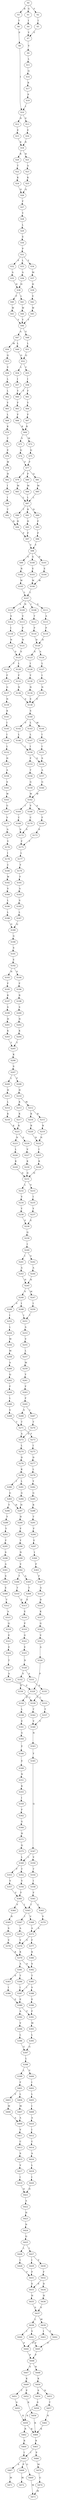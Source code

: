 strict digraph  {
	S0 -> S1 [ label = G ];
	S0 -> S2 [ label = F ];
	S0 -> S3 [ label = R ];
	S1 -> S4 [ label = I ];
	S2 -> S5 [ label = I ];
	S3 -> S6 [ label = T ];
	S4 -> S7 [ label = Y ];
	S5 -> S7 [ label = Y ];
	S6 -> S8 [ label = P ];
	S7 -> S9 [ label = V ];
	S8 -> S10 [ label = I ];
	S9 -> S11 [ label = L ];
	S10 -> S12 [ label = D ];
	S10 -> S13 [ label = E ];
	S11 -> S14 [ label = Q ];
	S12 -> S15 [ label = E ];
	S13 -> S16 [ label = E ];
	S14 -> S17 [ label = R ];
	S15 -> S18 [ label = K ];
	S16 -> S18 [ label = K ];
	S17 -> S19 [ label = P ];
	S18 -> S20 [ label = K ];
	S18 -> S21 [ label = R ];
	S19 -> S10 [ label = I ];
	S20 -> S22 [ label = T ];
	S21 -> S23 [ label = A ];
	S22 -> S24 [ label = K ];
	S23 -> S25 [ label = K ];
	S24 -> S26 [ label = Q ];
	S25 -> S26 [ label = Q ];
	S26 -> S27 [ label = F ];
	S27 -> S28 [ label = Y ];
	S28 -> S29 [ label = L ];
	S29 -> S30 [ label = E ];
	S30 -> S31 [ label = P ];
	S31 -> S32 [ label = F ];
	S31 -> S33 [ label = L ];
	S31 -> S34 [ label = Y ];
	S32 -> S35 [ label = A ];
	S33 -> S36 [ label = A ];
	S34 -> S37 [ label = M ];
	S35 -> S38 [ label = H ];
	S36 -> S38 [ label = H ];
	S37 -> S39 [ label = H ];
	S38 -> S40 [ label = F ];
	S38 -> S41 [ label = L ];
	S39 -> S42 [ label = V ];
	S40 -> S43 [ label = W ];
	S41 -> S44 [ label = W ];
	S42 -> S45 [ label = W ];
	S43 -> S46 [ label = Y ];
	S44 -> S46 [ label = Y ];
	S45 -> S46 [ label = Y ];
	S46 -> S47 [ label = A ];
	S46 -> S48 [ label = G ];
	S47 -> S49 [ label = L ];
	S47 -> S50 [ label = M ];
	S48 -> S51 [ label = L ];
	S49 -> S52 [ label = Q ];
	S50 -> S53 [ label = Q ];
	S51 -> S52 [ label = Q ];
	S52 -> S54 [ label = L ];
	S52 -> S55 [ label = C ];
	S53 -> S56 [ label = V ];
	S54 -> S57 [ label = I ];
	S55 -> S58 [ label = I ];
	S56 -> S59 [ label = L ];
	S57 -> S60 [ label = Y ];
	S58 -> S61 [ label = F ];
	S58 -> S60 [ label = Y ];
	S59 -> S62 [ label = L ];
	S60 -> S63 [ label = F ];
	S61 -> S64 [ label = Y ];
	S62 -> S65 [ label = Y ];
	S63 -> S66 [ label = F ];
	S64 -> S67 [ label = F ];
	S65 -> S68 [ label = L ];
	S66 -> S69 [ label = K ];
	S67 -> S69 [ label = K ];
	S68 -> S70 [ label = K ];
	S69 -> S71 [ label = V ];
	S69 -> S72 [ label = M ];
	S70 -> S73 [ label = T ];
	S71 -> S74 [ label = Q ];
	S72 -> S75 [ label = Q ];
	S73 -> S76 [ label = E ];
	S74 -> S77 [ label = F ];
	S75 -> S77 [ label = F ];
	S76 -> S78 [ label = W ];
	S77 -> S79 [ label = T ];
	S77 -> S80 [ label = P ];
	S77 -> S81 [ label = Q ];
	S78 -> S82 [ label = H ];
	S79 -> S83 [ label = M ];
	S80 -> S84 [ label = M ];
	S81 -> S85 [ label = M ];
	S82 -> S86 [ label = I ];
	S83 -> S87 [ label = L ];
	S84 -> S87 [ label = L ];
	S85 -> S87 [ label = L ];
	S86 -> S88 [ label = I ];
	S87 -> S89 [ label = N ];
	S87 -> S90 [ label = T ];
	S87 -> S91 [ label = R ];
	S88 -> S92 [ label = T ];
	S89 -> S93 [ label = P ];
	S90 -> S94 [ label = H ];
	S91 -> S95 [ label = H ];
	S92 -> S94 [ label = H ];
	S93 -> S96 [ label = P ];
	S94 -> S97 [ label = P ];
	S95 -> S97 [ label = P ];
	S96 -> S98 [ label = Y ];
	S97 -> S98 [ label = Y ];
	S98 -> S99 [ label = S ];
	S98 -> S100 [ label = G ];
	S98 -> S101 [ label = D ];
	S99 -> S102 [ label = R ];
	S100 -> S103 [ label = E ];
	S101 -> S104 [ label = E ];
	S102 -> S105 [ label = W ];
	S103 -> S106 [ label = W ];
	S104 -> S106 [ label = W ];
	S105 -> S107 [ label = L ];
	S106 -> S107 [ label = L ];
	S107 -> S108 [ label = I ];
	S107 -> S109 [ label = N ];
	S107 -> S110 [ label = A ];
	S107 -> S111 [ label = S ];
	S108 -> S112 [ label = T ];
	S109 -> S113 [ label = V ];
	S110 -> S114 [ label = S ];
	S111 -> S115 [ label = A ];
	S112 -> S116 [ label = P ];
	S113 -> S117 [ label = P ];
	S114 -> S118 [ label = I ];
	S115 -> S119 [ label = P ];
	S116 -> S120 [ label = D ];
	S117 -> S121 [ label = N ];
	S118 -> S122 [ label = N ];
	S119 -> S120 [ label = D ];
	S120 -> S123 [ label = S ];
	S120 -> S124 [ label = A ];
	S121 -> S125 [ label = S ];
	S122 -> S125 [ label = S ];
	S123 -> S126 [ label = I ];
	S124 -> S127 [ label = L ];
	S125 -> S128 [ label = L ];
	S125 -> S129 [ label = F ];
	S126 -> S130 [ label = Y ];
	S127 -> S131 [ label = I ];
	S128 -> S132 [ label = F ];
	S129 -> S133 [ label = F ];
	S130 -> S134 [ label = N ];
	S131 -> S135 [ label = N ];
	S132 -> S136 [ label = N ];
	S133 -> S137 [ label = G ];
	S134 -> S138 [ label = E ];
	S135 -> S138 [ label = E ];
	S136 -> S138 [ label = E ];
	S137 -> S139 [ label = N ];
	S138 -> S140 [ label = S ];
	S139 -> S141 [ label = K ];
	S140 -> S142 [ label = V ];
	S140 -> S143 [ label = L ];
	S140 -> S144 [ label = M ];
	S141 -> S145 [ label = I ];
	S142 -> S146 [ label = L ];
	S143 -> S147 [ label = L ];
	S144 -> S148 [ label = I ];
	S145 -> S149 [ label = I ];
	S146 -> S150 [ label = I ];
	S147 -> S150 [ label = I ];
	S148 -> S151 [ label = I ];
	S149 -> S152 [ label = L ];
	S150 -> S153 [ label = F ];
	S150 -> S154 [ label = S ];
	S151 -> S154 [ label = S ];
	S152 -> S155 [ label = H ];
	S153 -> S156 [ label = T ];
	S154 -> S157 [ label = A ];
	S155 -> S158 [ label = A ];
	S156 -> S159 [ label = G ];
	S157 -> S160 [ label = G ];
	S158 -> S161 [ label = S ];
	S159 -> S162 [ label = W ];
	S160 -> S162 [ label = W ];
	S161 -> S163 [ label = W ];
	S162 -> S164 [ label = I ];
	S162 -> S165 [ label = A ];
	S162 -> S166 [ label = V ];
	S163 -> S167 [ label = G ];
	S164 -> S168 [ label = C ];
	S165 -> S169 [ label = F ];
	S166 -> S170 [ label = C ];
	S167 -> S171 [ label = V ];
	S168 -> S172 [ label = S ];
	S169 -> S173 [ label = S ];
	S170 -> S172 [ label = S ];
	S171 -> S174 [ label = A ];
	S172 -> S175 [ label = F ];
	S173 -> S175 [ label = F ];
	S174 -> S176 [ label = V ];
	S175 -> S177 [ label = L ];
	S176 -> S178 [ label = I ];
	S177 -> S179 [ label = Y ];
	S178 -> S180 [ label = C ];
	S179 -> S181 [ label = F ];
	S180 -> S182 [ label = W ];
	S181 -> S183 [ label = A ];
	S182 -> S184 [ label = V ];
	S183 -> S185 [ label = S ];
	S184 -> S186 [ label = L ];
	S185 -> S187 [ label = L ];
	S186 -> S188 [ label = L ];
	S187 -> S189 [ label = Q ];
	S188 -> S189 [ label = Q ];
	S189 -> S190 [ label = G ];
	S190 -> S191 [ label = S ];
	S191 -> S192 [ label = E ];
	S192 -> S193 [ label = N ];
	S192 -> S194 [ label = S ];
	S193 -> S195 [ label = F ];
	S194 -> S196 [ label = F ];
	S195 -> S197 [ label = K ];
	S196 -> S198 [ label = R ];
	S197 -> S199 [ label = S ];
	S198 -> S200 [ label = S ];
	S199 -> S201 [ label = H ];
	S200 -> S202 [ label = N ];
	S201 -> S203 [ label = K ];
	S202 -> S204 [ label = K ];
	S203 -> S205 [ label = T ];
	S204 -> S205 [ label = T ];
	S205 -> S206 [ label = K ];
	S206 -> S207 [ label = S ];
	S207 -> S208 [ label = F ];
	S207 -> S209 [ label = L ];
	S208 -> S210 [ label = H ];
	S209 -> S211 [ label = H ];
	S210 -> S212 [ label = M ];
	S210 -> S213 [ label = K ];
	S211 -> S214 [ label = L ];
	S212 -> S215 [ label = R ];
	S212 -> S216 [ label = K ];
	S213 -> S217 [ label = K ];
	S214 -> S218 [ label = K ];
	S215 -> S219 [ label = R ];
	S216 -> S220 [ label = R ];
	S217 -> S221 [ label = K ];
	S218 -> S221 [ label = K ];
	S219 -> S222 [ label = N ];
	S220 -> S222 [ label = N ];
	S221 -> S223 [ label = N ];
	S221 -> S224 [ label = S ];
	S222 -> S225 [ label = I ];
	S223 -> S226 [ label = L ];
	S224 -> S227 [ label = V ];
	S225 -> S228 [ label = K ];
	S226 -> S229 [ label = K ];
	S227 -> S230 [ label = K ];
	S228 -> S231 [ label = D ];
	S229 -> S231 [ label = D ];
	S230 -> S231 [ label = D ];
	S231 -> S232 [ label = L ];
	S231 -> S233 [ label = V ];
	S232 -> S234 [ label = V ];
	S233 -> S235 [ label = I ];
	S234 -> S236 [ label = Y ];
	S235 -> S237 [ label = Y ];
	S236 -> S238 [ label = E ];
	S237 -> S238 [ label = E ];
	S238 -> S239 [ label = Q ];
	S239 -> S240 [ label = I ];
	S240 -> S241 [ label = I ];
	S240 -> S242 [ label = V ];
	S241 -> S243 [ label = A ];
	S242 -> S244 [ label = A ];
	S243 -> S245 [ label = H ];
	S244 -> S245 [ label = H ];
	S245 -> S246 [ label = V ];
	S245 -> S247 [ label = M ];
	S246 -> S248 [ label = I ];
	S246 -> S249 [ label = V ];
	S247 -> S250 [ label = I ];
	S248 -> S251 [ label = I ];
	S249 -> S252 [ label = I ];
	S250 -> S251 [ label = I ];
	S251 -> S253 [ label = A ];
	S252 -> S254 [ label = L ];
	S253 -> S255 [ label = V ];
	S254 -> S256 [ label = M ];
	S255 -> S257 [ label = L ];
	S256 -> S258 [ label = M ];
	S257 -> S259 [ label = M ];
	S258 -> S260 [ label = A ];
	S259 -> S261 [ label = Y ];
	S260 -> S262 [ label = Q ];
	S261 -> S263 [ label = F ];
	S262 -> S264 [ label = F ];
	S263 -> S265 [ label = F ];
	S264 -> S266 [ label = L ];
	S265 -> S267 [ label = I ];
	S265 -> S268 [ label = V ];
	S266 -> S269 [ label = V ];
	S267 -> S270 [ label = T ];
	S268 -> S271 [ label = T ];
	S269 -> S271 [ label = T ];
	S270 -> S272 [ label = A ];
	S271 -> S272 [ label = A ];
	S271 -> S273 [ label = F ];
	S272 -> S274 [ label = L ];
	S273 -> S275 [ label = I ];
	S274 -> S276 [ label = D ];
	S275 -> S277 [ label = D ];
	S276 -> S278 [ label = K ];
	S277 -> S279 [ label = L ];
	S278 -> S280 [ label = I ];
	S278 -> S281 [ label = L ];
	S279 -> S282 [ label = Y ];
	S280 -> S283 [ label = G ];
	S281 -> S284 [ label = G ];
	S282 -> S285 [ label = G ];
	S283 -> S286 [ label = Y ];
	S283 -> S287 [ label = H ];
	S284 -> S287 [ label = H ];
	S285 -> S288 [ label = R ];
	S286 -> S289 [ label = Y ];
	S287 -> S290 [ label = H ];
	S288 -> S291 [ label = T ];
	S289 -> S292 [ label = Y ];
	S290 -> S293 [ label = F ];
	S291 -> S294 [ label = F ];
	S292 -> S295 [ label = F ];
	S293 -> S296 [ label = Y ];
	S294 -> S297 [ label = E ];
	S295 -> S298 [ label = S ];
	S296 -> S299 [ label = N ];
	S297 -> S300 [ label = I ];
	S298 -> S301 [ label = A ];
	S299 -> S302 [ label = V ];
	S300 -> S303 [ label = P ];
	S301 -> S304 [ label = S ];
	S302 -> S305 [ label = A ];
	S302 -> S306 [ label = T ];
	S303 -> S307 [ label = F ];
	S304 -> S308 [ label = E ];
	S305 -> S309 [ label = T ];
	S306 -> S310 [ label = T ];
	S307 -> S311 [ label = A ];
	S308 -> S312 [ label = T ];
	S309 -> S313 [ label = E ];
	S310 -> S313 [ label = E ];
	S311 -> S314 [ label = D ];
	S312 -> S315 [ label = A ];
	S313 -> S316 [ label = E ];
	S314 -> S317 [ label = K ];
	S315 -> S318 [ label = Q ];
	S316 -> S319 [ label = P ];
	S317 -> S320 [ label = G ];
	S318 -> S321 [ label = E ];
	S319 -> S322 [ label = G ];
	S320 -> S323 [ label = V ];
	S321 -> S324 [ label = E ];
	S322 -> S325 [ label = E ];
	S323 -> S326 [ label = A ];
	S324 -> S327 [ label = T ];
	S325 -> S328 [ label = N ];
	S326 -> S329 [ label = P ];
	S327 -> S330 [ label = A ];
	S328 -> S331 [ label = A ];
	S328 -> S332 [ label = V ];
	S329 -> S333 [ label = L ];
	S329 -> S334 [ label = E ];
	S330 -> S329 [ label = P ];
	S331 -> S335 [ label = S ];
	S332 -> S336 [ label = S ];
	S333 -> S337 [ label = T ];
	S334 -> S338 [ label = L ];
	S335 -> S339 [ label = I ];
	S336 -> S339 [ label = I ];
	S337 -> S340 [ label = V ];
	S338 -> S341 [ label = E ];
	S339 -> S342 [ label = T ];
	S340 -> S343 [ label = N ];
	S341 -> S344 [ label = G ];
	S342 -> S340 [ label = V ];
	S343 -> S345 [ label = Y ];
	S344 -> S346 [ label = E ];
	S345 -> S347 [ label = Q ];
	S346 -> S348 [ label = E ];
	S347 -> S349 [ label = L ];
	S347 -> S350 [ label = V ];
	S348 -> S351 [ label = N ];
	S349 -> S352 [ label = T ];
	S349 -> S353 [ label = F ];
	S350 -> S354 [ label = T ];
	S351 -> S355 [ label = K ];
	S352 -> S356 [ label = V ];
	S353 -> S357 [ label = V ];
	S354 -> S358 [ label = I ];
	S355 -> S359 [ label = I ];
	S356 -> S360 [ label = F ];
	S357 -> S360 [ label = F ];
	S358 -> S361 [ label = F ];
	S359 -> S362 [ label = F ];
	S360 -> S363 [ label = I ];
	S360 -> S364 [ label = V ];
	S361 -> S363 [ label = I ];
	S361 -> S365 [ label = L ];
	S362 -> S366 [ label = G ];
	S363 -> S367 [ label = I ];
	S363 -> S368 [ label = V ];
	S364 -> S369 [ label = R ];
	S365 -> S370 [ label = V ];
	S366 -> S371 [ label = H ];
	S367 -> S372 [ label = A ];
	S368 -> S373 [ label = A ];
	S369 -> S374 [ label = S ];
	S370 -> S373 [ label = A ];
	S371 -> S375 [ label = Q ];
	S372 -> S376 [ label = V ];
	S373 -> S377 [ label = F ];
	S373 -> S376 [ label = V ];
	S374 -> S378 [ label = V ];
	S375 -> S349 [ label = L ];
	S376 -> S379 [ label = K ];
	S377 -> S380 [ label = K ];
	S378 -> S379 [ label = K ];
	S379 -> S381 [ label = A ];
	S379 -> S382 [ label = S ];
	S380 -> S382 [ label = S ];
	S381 -> S383 [ label = S ];
	S381 -> S384 [ label = T ];
	S382 -> S385 [ label = T ];
	S383 -> S386 [ label = I ];
	S384 -> S387 [ label = I ];
	S385 -> S387 [ label = I ];
	S385 -> S388 [ label = V ];
	S386 -> S389 [ label = E ];
	S387 -> S389 [ label = E ];
	S388 -> S390 [ label = E ];
	S389 -> S391 [ label = F ];
	S389 -> S392 [ label = A ];
	S390 -> S391 [ label = F ];
	S391 -> S393 [ label = M ];
	S392 -> S394 [ label = V ];
	S393 -> S395 [ label = L ];
	S394 -> S396 [ label = L ];
	S395 -> S397 [ label = G ];
	S396 -> S397 [ label = G ];
	S397 -> S398 [ label = L ];
	S398 -> S399 [ label = L ];
	S398 -> S400 [ label = V ];
	S399 -> S401 [ label = F ];
	S400 -> S402 [ label = I ];
	S401 -> S403 [ label = V ];
	S401 -> S404 [ label = L ];
	S402 -> S405 [ label = L ];
	S403 -> S406 [ label = M ];
	S404 -> S407 [ label = M ];
	S405 -> S408 [ label = I ];
	S406 -> S409 [ label = A ];
	S407 -> S409 [ label = A ];
	S408 -> S410 [ label = A ];
	S409 -> S411 [ label = V ];
	S410 -> S412 [ label = I ];
	S411 -> S413 [ label = C ];
	S412 -> S414 [ label = C ];
	S413 -> S415 [ label = S ];
	S414 -> S416 [ label = A ];
	S415 -> S417 [ label = V ];
	S416 -> S418 [ label = L ];
	S417 -> S419 [ label = I ];
	S418 -> S420 [ label = I ];
	S419 -> S421 [ label = D ];
	S420 -> S421 [ label = D ];
	S421 -> S422 [ label = A ];
	S422 -> S423 [ label = H ];
	S423 -> S424 [ label = N ];
	S424 -> S425 [ label = Q ];
	S425 -> S426 [ label = L ];
	S425 -> S427 [ label = I ];
	S426 -> S428 [ label = I ];
	S427 -> S429 [ label = I ];
	S427 -> S430 [ label = V ];
	S428 -> S431 [ label = F ];
	S429 -> S431 [ label = F ];
	S430 -> S432 [ label = F ];
	S431 -> S433 [ label = E ];
	S432 -> S433 [ label = E ];
	S432 -> S434 [ label = D ];
	S433 -> S435 [ label = H ];
	S434 -> S436 [ label = H ];
	S435 -> S437 [ label = S ];
	S436 -> S437 [ label = S ];
	S437 -> S438 [ label = L ];
	S437 -> S439 [ label = M ];
	S438 -> S440 [ label = I ];
	S438 -> S441 [ label = V ];
	S439 -> S442 [ label = V ];
	S439 -> S443 [ label = I ];
	S440 -> S444 [ label = P ];
	S441 -> S445 [ label = P ];
	S442 -> S445 [ label = P ];
	S443 -> S444 [ label = P ];
	S444 -> S446 [ label = P ];
	S445 -> S446 [ label = P ];
	S446 -> S447 [ label = S ];
	S446 -> S448 [ label = N ];
	S447 -> S449 [ label = K ];
	S448 -> S450 [ label = K ];
	S449 -> S451 [ label = T ];
	S449 -> S452 [ label = P ];
	S450 -> S453 [ label = N ];
	S450 -> S454 [ label = S ];
	S451 -> S455 [ label = S ];
	S452 -> S456 [ label = K ];
	S453 -> S457 [ label = T ];
	S454 -> S458 [ label = S ];
	S455 -> S459 [ label = K ];
	S456 -> S460 [ label = K ];
	S457 -> S461 [ label = K ];
	S458 -> S459 [ label = K ];
	S459 -> S462 [ label = R ];
	S459 -> S460 [ label = K ];
	S460 -> S463 [ label = R ];
	S461 -> S460 [ label = K ];
	S462 -> S464 [ label = R ];
	S463 -> S465 [ label = I ];
	S463 -> S466 [ label = P ];
	S464 -> S465 [ label = I ];
	S465 -> S467 [ label = A ];
	S465 -> S468 [ label = P ];
	S465 -> S469 [ label = G ];
	S466 -> S470 [ label = M ];
	S467 -> S471 [ label = M ];
	S468 -> S472 [ label = M ];
	S469 -> S473 [ label = M ];
	S470 -> S474 [ label = G ];
	S474 -> S473 [ label = M ];
}
